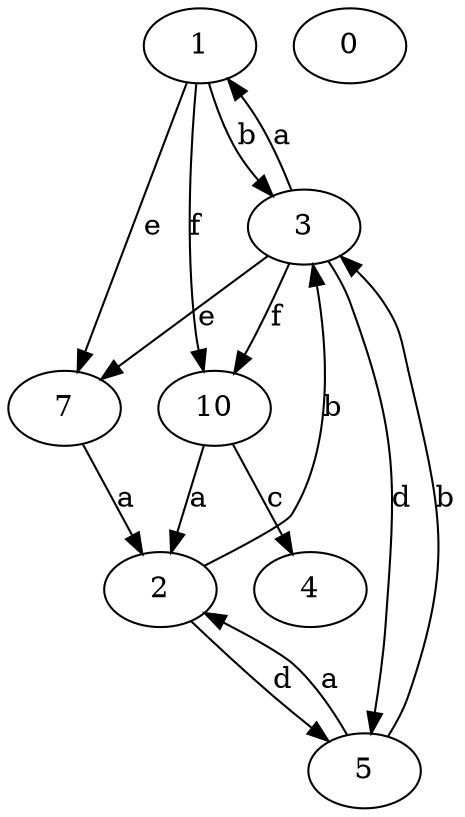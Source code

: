 strict digraph  {
1;
2;
0;
3;
4;
5;
7;
10;
1 -> 3  [label=b];
1 -> 7  [label=e];
1 -> 10  [label=f];
2 -> 3  [label=b];
2 -> 5  [label=d];
3 -> 1  [label=a];
3 -> 5  [label=d];
3 -> 7  [label=e];
3 -> 10  [label=f];
5 -> 2  [label=a];
5 -> 3  [label=b];
7 -> 2  [label=a];
10 -> 2  [label=a];
10 -> 4  [label=c];
}
